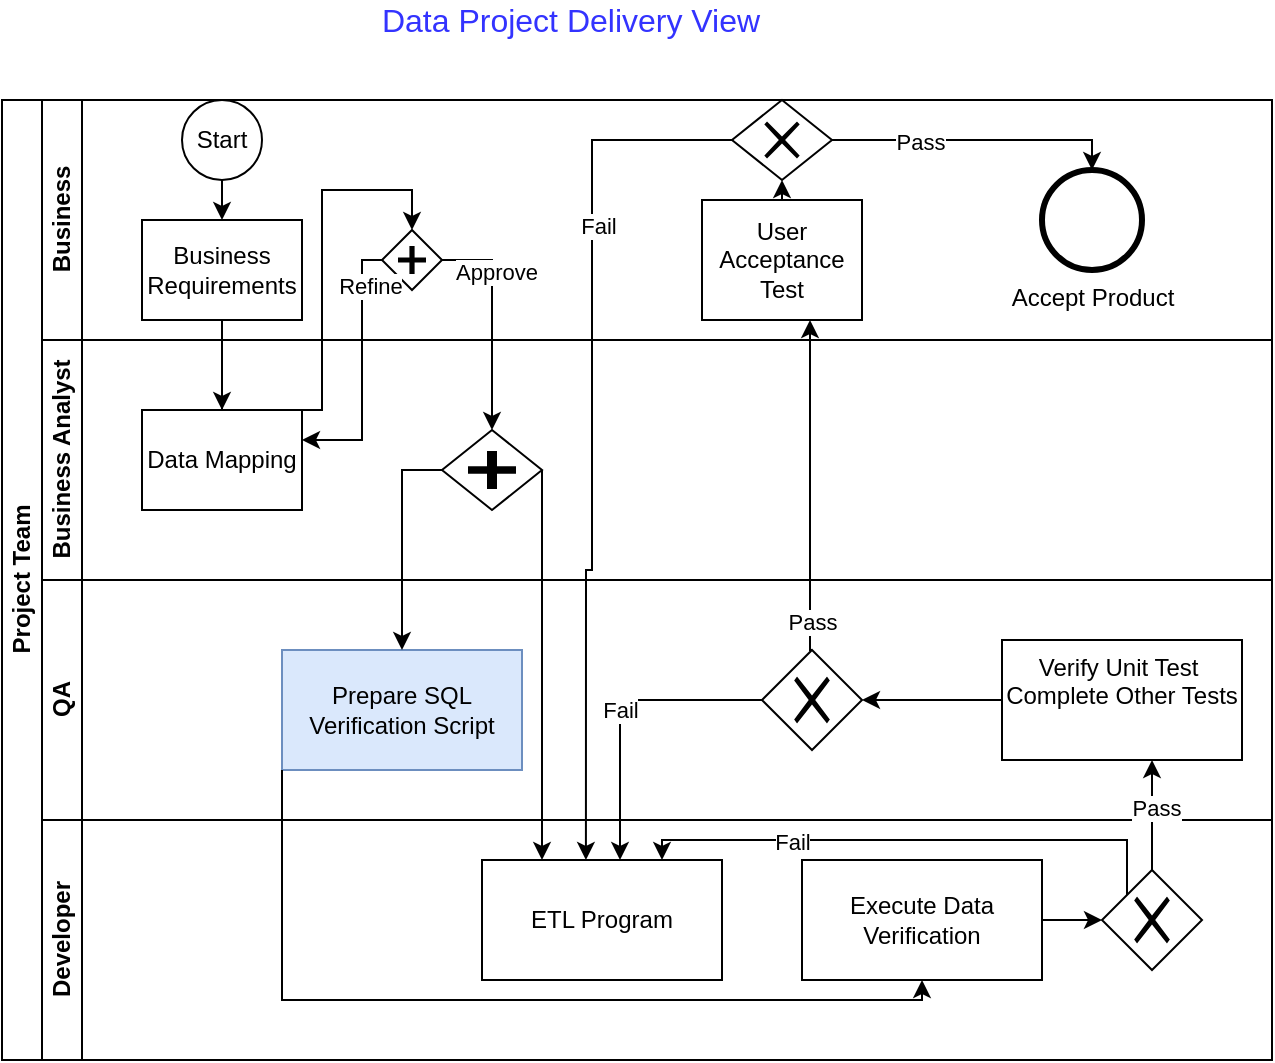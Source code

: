 <mxfile version="14.1.9" type="device"><diagram id="prtHgNgQTEPvFCAcTncT" name="Page-1"><mxGraphModel dx="1426" dy="794" grid="1" gridSize="10" guides="1" tooltips="1" connect="1" arrows="1" fold="1" page="1" pageScale="1" pageWidth="827" pageHeight="1169" math="0" shadow="0"><root><mxCell id="0"/><mxCell id="1" parent="0"/><mxCell id="dNxyNK7c78bLwvsdeMH5-19" value="Project Team" style="swimlane;html=1;childLayout=stackLayout;resizeParent=1;resizeParentMax=0;horizontal=0;startSize=20;horizontalStack=0;" parent="1" vertex="1"><mxGeometry x="130" y="120" width="635" height="480" as="geometry"/></mxCell><mxCell id="dNxyNK7c78bLwvsdeMH5-27" value="" style="edgeStyle=orthogonalEdgeStyle;rounded=0;orthogonalLoop=1;jettySize=auto;html=1;dashed=1;endArrow=none;endFill=0;" parent="dNxyNK7c78bLwvsdeMH5-19" source="dNxyNK7c78bLwvsdeMH5-24" target="dNxyNK7c78bLwvsdeMH5-26" edge="1"><mxGeometry relative="1" as="geometry"/></mxCell><mxCell id="dNxyNK7c78bLwvsdeMH5-20" value="Business" style="swimlane;html=1;startSize=20;horizontal=0;" parent="dNxyNK7c78bLwvsdeMH5-19" vertex="1"><mxGeometry x="20" width="615" height="120" as="geometry"/></mxCell><mxCell id="xjqpBPmptlOapiQU50ua-43" style="edgeStyle=orthogonalEdgeStyle;rounded=0;orthogonalLoop=1;jettySize=auto;html=1;exitX=0.5;exitY=1;exitDx=0;exitDy=0;entryX=0.5;entryY=0;entryDx=0;entryDy=0;" edge="1" parent="dNxyNK7c78bLwvsdeMH5-20" source="dNxyNK7c78bLwvsdeMH5-23" target="dNxyNK7c78bLwvsdeMH5-24"><mxGeometry relative="1" as="geometry"/></mxCell><mxCell id="dNxyNK7c78bLwvsdeMH5-23" value="Start" style="ellipse;whiteSpace=wrap;html=1;" parent="dNxyNK7c78bLwvsdeMH5-20" vertex="1"><mxGeometry x="70" width="40" height="40" as="geometry"/></mxCell><mxCell id="dNxyNK7c78bLwvsdeMH5-24" value="Business Requirements" style="rounded=0;whiteSpace=wrap;html=1;fontFamily=Helvetica;fontSize=12;fontColor=#000000;align=center;" parent="dNxyNK7c78bLwvsdeMH5-20" vertex="1"><mxGeometry x="50" y="60" width="80" height="50" as="geometry"/></mxCell><mxCell id="xjqpBPmptlOapiQU50ua-37" style="edgeStyle=orthogonalEdgeStyle;rounded=0;orthogonalLoop=1;jettySize=auto;html=1;exitX=0.5;exitY=0;exitDx=0;exitDy=0;entryX=0.5;entryY=1;entryDx=0;entryDy=0;" edge="1" parent="dNxyNK7c78bLwvsdeMH5-20" source="dNxyNK7c78bLwvsdeMH5-30" target="xjqpBPmptlOapiQU50ua-32"><mxGeometry relative="1" as="geometry"/></mxCell><mxCell id="dNxyNK7c78bLwvsdeMH5-30" value="User Acceptance Test" style="rounded=0;whiteSpace=wrap;html=1;fontFamily=Helvetica;fontSize=12;fontColor=#000000;align=center;" parent="dNxyNK7c78bLwvsdeMH5-20" vertex="1"><mxGeometry x="330" y="50" width="80" height="60" as="geometry"/></mxCell><mxCell id="xjqpBPmptlOapiQU50ua-39" style="edgeStyle=orthogonalEdgeStyle;rounded=0;orthogonalLoop=1;jettySize=auto;html=1;entryX=0.5;entryY=0;entryDx=0;entryDy=0;" edge="1" parent="dNxyNK7c78bLwvsdeMH5-20" source="xjqpBPmptlOapiQU50ua-32" target="xjqpBPmptlOapiQU50ua-38"><mxGeometry relative="1" as="geometry"><Array as="points"><mxPoint x="525" y="20"/></Array></mxGeometry></mxCell><mxCell id="xjqpBPmptlOapiQU50ua-40" value="Pass" style="edgeLabel;html=1;align=center;verticalAlign=middle;resizable=0;points=[];" vertex="1" connectable="0" parent="xjqpBPmptlOapiQU50ua-39"><mxGeometry x="-0.393" y="-1" relative="1" as="geometry"><mxPoint as="offset"/></mxGeometry></mxCell><mxCell id="xjqpBPmptlOapiQU50ua-32" value="" style="shape=mxgraph.bpmn.shape;html=1;verticalLabelPosition=bottom;labelBackgroundColor=#ffffff;verticalAlign=top;align=center;perimeter=rhombusPerimeter;background=gateway;outlineConnect=0;outline=none;symbol=exclusiveGw;" vertex="1" parent="dNxyNK7c78bLwvsdeMH5-20"><mxGeometry x="345" width="50" height="40" as="geometry"/></mxCell><mxCell id="xjqpBPmptlOapiQU50ua-38" value="Accept Product" style="shape=mxgraph.bpmn.shape;html=1;verticalLabelPosition=bottom;labelBackgroundColor=#ffffff;verticalAlign=top;align=center;perimeter=ellipsePerimeter;outlineConnect=0;outline=end;symbol=general;" vertex="1" parent="dNxyNK7c78bLwvsdeMH5-20"><mxGeometry x="500" y="35" width="50" height="50" as="geometry"/></mxCell><mxCell id="xjqpBPmptlOapiQU50ua-42" style="edgeStyle=orthogonalEdgeStyle;rounded=0;orthogonalLoop=1;jettySize=auto;html=1;exitX=0.5;exitY=1;exitDx=0;exitDy=0;" edge="1" parent="dNxyNK7c78bLwvsdeMH5-20" source="dNxyNK7c78bLwvsdeMH5-24" target="dNxyNK7c78bLwvsdeMH5-24"><mxGeometry relative="1" as="geometry"/></mxCell><mxCell id="xjqpBPmptlOapiQU50ua-52" value="" style="shape=mxgraph.bpmn.shape;html=1;verticalLabelPosition=bottom;labelBackgroundColor=#ffffff;verticalAlign=top;align=center;perimeter=rhombusPerimeter;background=gateway;outlineConnect=0;outline=none;symbol=parallelGw;" vertex="1" parent="dNxyNK7c78bLwvsdeMH5-20"><mxGeometry x="170" y="65" width="30" height="30" as="geometry"/></mxCell><mxCell id="dNxyNK7c78bLwvsdeMH5-21" value="Business Analyst" style="swimlane;html=1;startSize=20;horizontal=0;" parent="dNxyNK7c78bLwvsdeMH5-19" vertex="1"><mxGeometry x="20" y="120" width="615" height="120" as="geometry"/></mxCell><mxCell id="dNxyNK7c78bLwvsdeMH5-26" value="Data Mapping" style="rounded=0;whiteSpace=wrap;html=1;fontFamily=Helvetica;fontSize=12;fontColor=#000000;align=center;" parent="dNxyNK7c78bLwvsdeMH5-21" vertex="1"><mxGeometry x="50" y="35" width="80" height="50" as="geometry"/></mxCell><mxCell id="xjqpBPmptlOapiQU50ua-14" value="" style="shape=mxgraph.bpmn.shape;html=1;verticalLabelPosition=bottom;labelBackgroundColor=#ffffff;verticalAlign=top;align=center;perimeter=rhombusPerimeter;background=gateway;outlineConnect=0;outline=none;symbol=parallelGw;" vertex="1" parent="dNxyNK7c78bLwvsdeMH5-21"><mxGeometry x="200" y="45" width="50" height="40" as="geometry"/></mxCell><mxCell id="dNxyNK7c78bLwvsdeMH5-22" value="QA" style="swimlane;html=1;startSize=20;horizontal=0;" parent="dNxyNK7c78bLwvsdeMH5-19" vertex="1"><mxGeometry x="20" y="240" width="615" height="120" as="geometry"/></mxCell><mxCell id="xjqpBPmptlOapiQU50ua-8" value="Prepare SQL Verification Script" style="whiteSpace=wrap;html=1;fillColor=#dae8fc;strokeColor=#6c8ebf;" vertex="1" parent="dNxyNK7c78bLwvsdeMH5-22"><mxGeometry x="120" y="35" width="120" height="60" as="geometry"/></mxCell><mxCell id="xjqpBPmptlOapiQU50ua-27" style="edgeStyle=orthogonalEdgeStyle;rounded=0;orthogonalLoop=1;jettySize=auto;html=1;exitX=0;exitY=0.5;exitDx=0;exitDy=0;" edge="1" parent="dNxyNK7c78bLwvsdeMH5-22" source="xjqpBPmptlOapiQU50ua-18" target="xjqpBPmptlOapiQU50ua-26"><mxGeometry relative="1" as="geometry"/></mxCell><mxCell id="xjqpBPmptlOapiQU50ua-18" value="Verify Unit Test&amp;nbsp;&lt;br&gt;Complete Other Tests" style="whiteSpace=wrap;html=1;verticalAlign=top;labelBackgroundColor=#ffffff;" vertex="1" parent="dNxyNK7c78bLwvsdeMH5-22"><mxGeometry x="480" y="30" width="120" height="60" as="geometry"/></mxCell><mxCell id="xjqpBPmptlOapiQU50ua-26" value="" style="shape=mxgraph.bpmn.shape;html=1;verticalLabelPosition=bottom;labelBackgroundColor=#ffffff;verticalAlign=top;align=center;perimeter=rhombusPerimeter;background=gateway;outlineConnect=0;outline=none;symbol=exclusiveGw;" vertex="1" parent="dNxyNK7c78bLwvsdeMH5-22"><mxGeometry x="360" y="35" width="50" height="50" as="geometry"/></mxCell><mxCell id="xjqpBPmptlOapiQU50ua-3" value="Developer" style="swimlane;html=1;startSize=20;horizontal=0;" vertex="1" parent="dNxyNK7c78bLwvsdeMH5-19"><mxGeometry x="20" y="360" width="615" height="120" as="geometry"/></mxCell><mxCell id="xjqpBPmptlOapiQU50ua-10" value="ETL Program" style="whiteSpace=wrap;html=1;" vertex="1" parent="xjqpBPmptlOapiQU50ua-3"><mxGeometry x="220" y="20" width="120" height="60" as="geometry"/></mxCell><mxCell id="xjqpBPmptlOapiQU50ua-23" style="edgeStyle=orthogonalEdgeStyle;rounded=0;orthogonalLoop=1;jettySize=auto;html=1;exitX=1;exitY=0.5;exitDx=0;exitDy=0;entryX=0;entryY=0.5;entryDx=0;entryDy=0;" edge="1" parent="xjqpBPmptlOapiQU50ua-3" source="xjqpBPmptlOapiQU50ua-12" target="xjqpBPmptlOapiQU50ua-17"><mxGeometry relative="1" as="geometry"/></mxCell><mxCell id="xjqpBPmptlOapiQU50ua-12" value="Execute Data Verification" style="whiteSpace=wrap;html=1;" vertex="1" parent="xjqpBPmptlOapiQU50ua-3"><mxGeometry x="380" y="20" width="120" height="60" as="geometry"/></mxCell><mxCell id="xjqpBPmptlOapiQU50ua-20" style="edgeStyle=orthogonalEdgeStyle;rounded=0;orthogonalLoop=1;jettySize=auto;html=1;exitX=0.25;exitY=0.25;exitDx=0;exitDy=0;exitPerimeter=0;entryX=0.75;entryY=0;entryDx=0;entryDy=0;" edge="1" parent="xjqpBPmptlOapiQU50ua-3" source="xjqpBPmptlOapiQU50ua-17" target="xjqpBPmptlOapiQU50ua-10"><mxGeometry relative="1" as="geometry"><Array as="points"><mxPoint x="543" y="10"/><mxPoint x="310" y="10"/></Array></mxGeometry></mxCell><mxCell id="xjqpBPmptlOapiQU50ua-21" value="Fail" style="edgeLabel;html=1;align=center;verticalAlign=middle;resizable=0;points=[];" vertex="1" connectable="0" parent="xjqpBPmptlOapiQU50ua-20"><mxGeometry x="0.444" y="1" relative="1" as="geometry"><mxPoint as="offset"/></mxGeometry></mxCell><mxCell id="xjqpBPmptlOapiQU50ua-17" value="" style="shape=mxgraph.bpmn.shape;html=1;verticalLabelPosition=bottom;labelBackgroundColor=#ffffff;verticalAlign=top;align=center;perimeter=rhombusPerimeter;background=gateway;outlineConnect=0;outline=none;symbol=exclusiveGw;" vertex="1" parent="xjqpBPmptlOapiQU50ua-3"><mxGeometry x="530" y="25" width="50" height="50" as="geometry"/></mxCell><mxCell id="xjqpBPmptlOapiQU50ua-13" value="" style="edgeStyle=orthogonalEdgeStyle;rounded=0;orthogonalLoop=1;jettySize=auto;html=1;" edge="1" parent="dNxyNK7c78bLwvsdeMH5-19" source="xjqpBPmptlOapiQU50ua-8" target="xjqpBPmptlOapiQU50ua-12"><mxGeometry relative="1" as="geometry"><Array as="points"><mxPoint x="140" y="450"/><mxPoint x="460" y="450"/></Array></mxGeometry></mxCell><mxCell id="xjqpBPmptlOapiQU50ua-15" style="edgeStyle=orthogonalEdgeStyle;rounded=0;orthogonalLoop=1;jettySize=auto;html=1;entryX=0.5;entryY=0;entryDx=0;entryDy=0;" edge="1" parent="dNxyNK7c78bLwvsdeMH5-19" source="xjqpBPmptlOapiQU50ua-14" target="xjqpBPmptlOapiQU50ua-8"><mxGeometry relative="1" as="geometry"><Array as="points"><mxPoint x="200" y="185"/></Array></mxGeometry></mxCell><mxCell id="xjqpBPmptlOapiQU50ua-16" style="edgeStyle=orthogonalEdgeStyle;rounded=0;orthogonalLoop=1;jettySize=auto;html=1;entryX=0.25;entryY=0;entryDx=0;entryDy=0;" edge="1" parent="dNxyNK7c78bLwvsdeMH5-19" source="xjqpBPmptlOapiQU50ua-14" target="xjqpBPmptlOapiQU50ua-10"><mxGeometry relative="1" as="geometry"><Array as="points"><mxPoint x="270" y="260"/><mxPoint x="270" y="260"/></Array></mxGeometry></mxCell><mxCell id="xjqpBPmptlOapiQU50ua-19" value="" style="edgeStyle=orthogonalEdgeStyle;rounded=0;orthogonalLoop=1;jettySize=auto;html=1;" edge="1" parent="dNxyNK7c78bLwvsdeMH5-19" source="xjqpBPmptlOapiQU50ua-17" target="xjqpBPmptlOapiQU50ua-18"><mxGeometry relative="1" as="geometry"><Array as="points"><mxPoint x="575" y="340"/><mxPoint x="575" y="340"/></Array></mxGeometry></mxCell><mxCell id="xjqpBPmptlOapiQU50ua-22" value="Pass" style="edgeLabel;html=1;align=center;verticalAlign=middle;resizable=0;points=[];" vertex="1" connectable="0" parent="xjqpBPmptlOapiQU50ua-19"><mxGeometry x="0.127" y="-2" relative="1" as="geometry"><mxPoint as="offset"/></mxGeometry></mxCell><mxCell id="xjqpBPmptlOapiQU50ua-29" value="Fail" style="edgeStyle=orthogonalEdgeStyle;rounded=0;orthogonalLoop=1;jettySize=auto;html=1;entryX=0.575;entryY=0;entryDx=0;entryDy=0;entryPerimeter=0;" edge="1" parent="dNxyNK7c78bLwvsdeMH5-19" source="xjqpBPmptlOapiQU50ua-26" target="xjqpBPmptlOapiQU50ua-10"><mxGeometry relative="1" as="geometry"/></mxCell><mxCell id="xjqpBPmptlOapiQU50ua-30" style="edgeStyle=orthogonalEdgeStyle;rounded=0;orthogonalLoop=1;jettySize=auto;html=1;exitX=0.5;exitY=0;exitDx=0;exitDy=0;entryX=0.675;entryY=1;entryDx=0;entryDy=0;entryPerimeter=0;" edge="1" parent="dNxyNK7c78bLwvsdeMH5-19" source="xjqpBPmptlOapiQU50ua-26" target="dNxyNK7c78bLwvsdeMH5-30"><mxGeometry relative="1" as="geometry"><Array as="points"><mxPoint x="404" y="275"/></Array></mxGeometry></mxCell><mxCell id="xjqpBPmptlOapiQU50ua-31" value="Pass" style="edgeLabel;html=1;align=center;verticalAlign=middle;resizable=0;points=[];" vertex="1" connectable="0" parent="xjqpBPmptlOapiQU50ua-30"><mxGeometry x="-0.817" y="-1" relative="1" as="geometry"><mxPoint as="offset"/></mxGeometry></mxCell><mxCell id="xjqpBPmptlOapiQU50ua-33" style="edgeStyle=orthogonalEdgeStyle;rounded=0;orthogonalLoop=1;jettySize=auto;html=1;entryX=0.433;entryY=0;entryDx=0;entryDy=0;entryPerimeter=0;" edge="1" parent="dNxyNK7c78bLwvsdeMH5-19" source="xjqpBPmptlOapiQU50ua-32" target="xjqpBPmptlOapiQU50ua-10"><mxGeometry relative="1" as="geometry"><Array as="points"><mxPoint x="295" y="235"/><mxPoint x="292" y="235"/></Array></mxGeometry></mxCell><mxCell id="xjqpBPmptlOapiQU50ua-34" value="Fail" style="edgeLabel;html=1;align=center;verticalAlign=middle;resizable=0;points=[];" vertex="1" connectable="0" parent="xjqpBPmptlOapiQU50ua-33"><mxGeometry x="-0.477" y="3" relative="1" as="geometry"><mxPoint as="offset"/></mxGeometry></mxCell><mxCell id="xjqpBPmptlOapiQU50ua-44" style="edgeStyle=orthogonalEdgeStyle;rounded=0;orthogonalLoop=1;jettySize=auto;html=1;entryX=0.5;entryY=0;entryDx=0;entryDy=0;" edge="1" parent="dNxyNK7c78bLwvsdeMH5-19" source="dNxyNK7c78bLwvsdeMH5-24" target="dNxyNK7c78bLwvsdeMH5-26"><mxGeometry relative="1" as="geometry"/></mxCell><mxCell id="xjqpBPmptlOapiQU50ua-56" style="edgeStyle=orthogonalEdgeStyle;rounded=0;orthogonalLoop=1;jettySize=auto;html=1;" edge="1" parent="dNxyNK7c78bLwvsdeMH5-19" source="xjqpBPmptlOapiQU50ua-52"><mxGeometry relative="1" as="geometry"><mxPoint x="150" y="170" as="targetPoint"/><Array as="points"><mxPoint x="180" y="80"/><mxPoint x="180" y="170"/><mxPoint x="150" y="170"/></Array></mxGeometry></mxCell><mxCell id="xjqpBPmptlOapiQU50ua-59" value="Refine" style="edgeLabel;html=1;align=center;verticalAlign=middle;resizable=0;points=[];" vertex="1" connectable="0" parent="xjqpBPmptlOapiQU50ua-56"><mxGeometry x="-0.646" y="4" relative="1" as="geometry"><mxPoint as="offset"/></mxGeometry></mxCell><mxCell id="xjqpBPmptlOapiQU50ua-60" style="edgeStyle=orthogonalEdgeStyle;rounded=0;orthogonalLoop=1;jettySize=auto;html=1;exitX=1;exitY=0;exitDx=0;exitDy=0;entryX=0.5;entryY=0;entryDx=0;entryDy=0;" edge="1" parent="dNxyNK7c78bLwvsdeMH5-19" source="dNxyNK7c78bLwvsdeMH5-26" target="xjqpBPmptlOapiQU50ua-52"><mxGeometry relative="1" as="geometry"><Array as="points"><mxPoint x="160" y="155"/><mxPoint x="160" y="45"/><mxPoint x="205" y="45"/></Array></mxGeometry></mxCell><mxCell id="xjqpBPmptlOapiQU50ua-61" value="" style="edgeStyle=orthogonalEdgeStyle;rounded=0;orthogonalLoop=1;jettySize=auto;html=1;exitX=1;exitY=0.5;exitDx=0;exitDy=0;entryX=0.5;entryY=0;entryDx=0;entryDy=0;" edge="1" parent="dNxyNK7c78bLwvsdeMH5-19" source="xjqpBPmptlOapiQU50ua-52" target="xjqpBPmptlOapiQU50ua-14"><mxGeometry relative="1" as="geometry"/></mxCell><mxCell id="xjqpBPmptlOapiQU50ua-62" value="Approve" style="edgeLabel;html=1;align=center;verticalAlign=middle;resizable=0;points=[];" vertex="1" connectable="0" parent="xjqpBPmptlOapiQU50ua-61"><mxGeometry x="-0.437" y="2" relative="1" as="geometry"><mxPoint as="offset"/></mxGeometry></mxCell><mxCell id="xjqpBPmptlOapiQU50ua-41" value="&lt;font color=&quot;#3333ff&quot; style=&quot;font-size: 16px&quot;&gt;Data Project Delivery View&lt;/font&gt;" style="text;html=1;resizable=0;autosize=1;align=center;verticalAlign=middle;points=[];fillColor=none;strokeColor=none;rounded=0;" vertex="1" parent="1"><mxGeometry x="314" y="70" width="200" height="20" as="geometry"/></mxCell></root></mxGraphModel></diagram></mxfile>